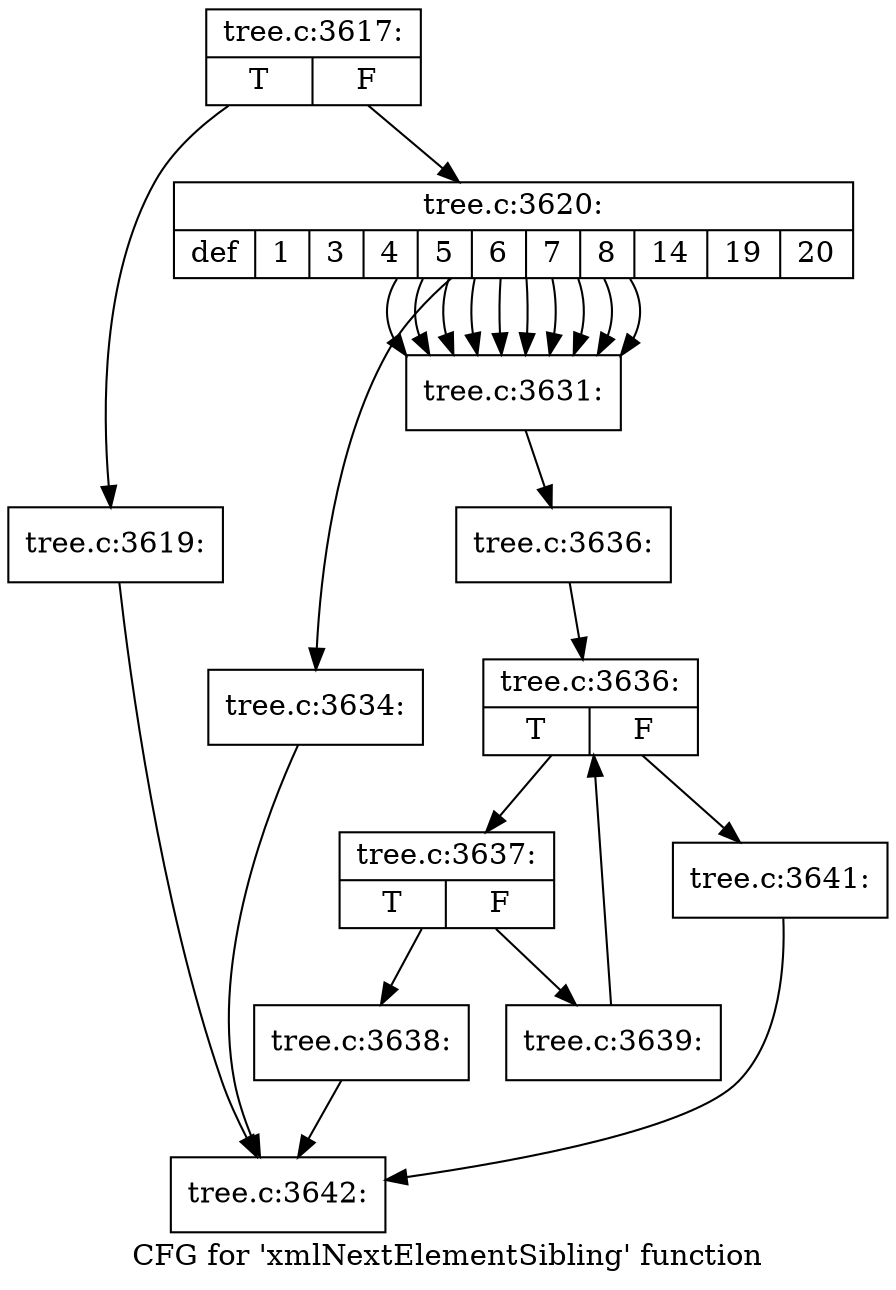 digraph "CFG for 'xmlNextElementSibling' function" {
	label="CFG for 'xmlNextElementSibling' function";

	Node0x444a150 [shape=record,label="{tree.c:3617:|{<s0>T|<s1>F}}"];
	Node0x444a150 -> Node0x444a2b0;
	Node0x444a150 -> Node0x444a300;
	Node0x444a2b0 [shape=record,label="{tree.c:3619:}"];
	Node0x444a2b0 -> Node0x444a480;
	Node0x444a300 [shape=record,label="{tree.c:3620:|{<s0>def|<s1>1|<s2>3|<s3>4|<s4>5|<s5>6|<s6>7|<s7>8|<s8>14|<s9>19|<s10>20}}"];
	Node0x444a300 -> Node0x4448730;
	Node0x444a300 -> Node0x4448850;
	Node0x444a300 -> Node0x4448850;
	Node0x444a300 -> Node0x4448850;
	Node0x444a300 -> Node0x4448850;
	Node0x444a300 -> Node0x4448850;
	Node0x444a300 -> Node0x4448850;
	Node0x444a300 -> Node0x4448850;
	Node0x444a300 -> Node0x4448850;
	Node0x444a300 -> Node0x4448850;
	Node0x444a300 -> Node0x4448850;
	Node0x4448850 [shape=record,label="{tree.c:3631:}"];
	Node0x4448850 -> Node0x4448580;
	Node0x4448730 [shape=record,label="{tree.c:3634:}"];
	Node0x4448730 -> Node0x444a480;
	Node0x4448580 [shape=record,label="{tree.c:3636:}"];
	Node0x4448580 -> Node0x444b5e0;
	Node0x444b5e0 [shape=record,label="{tree.c:3636:|{<s0>T|<s1>F}}"];
	Node0x444b5e0 -> Node0x444b9d0;
	Node0x444b5e0 -> Node0x444b800;
	Node0x444b9d0 [shape=record,label="{tree.c:3637:|{<s0>T|<s1>F}}"];
	Node0x444b9d0 -> Node0x444bb90;
	Node0x444b9d0 -> Node0x444bbe0;
	Node0x444bb90 [shape=record,label="{tree.c:3638:}"];
	Node0x444bb90 -> Node0x444a480;
	Node0x444bbe0 [shape=record,label="{tree.c:3639:}"];
	Node0x444bbe0 -> Node0x444b5e0;
	Node0x444b800 [shape=record,label="{tree.c:3641:}"];
	Node0x444b800 -> Node0x444a480;
	Node0x444a480 [shape=record,label="{tree.c:3642:}"];
}
